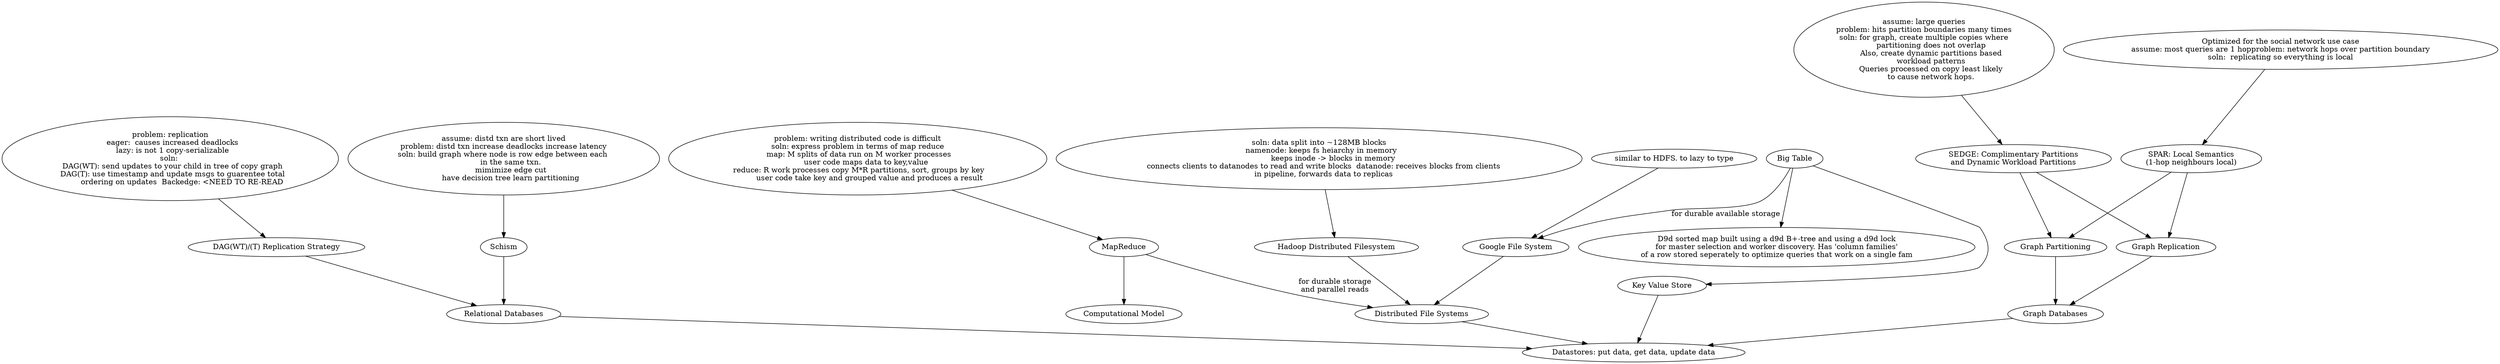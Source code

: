 digraph large_scale_paper_metadata {
/* graph properties */
graph [label_scheme=1];

/* edges */

/* topic hiearchy */
databases -> datastore
dfs -> datastore
kv_store -> datastore
graph_dbs -> datastore

graph_partitioning -> graph_dbs
graph_replication -> graph_dbs

/* papers to topics */
schism -> databases
dag_wt_t -> databases
sedge -> graph_replication
sedge -> graph_partitioning
spar -> graph_replication
spar -> graph_partitioning
map_reduce -> computational_model
hdfs -> dfs
gfs -> dfs
big_table -> kv_store

/* papers to papers */
map_reduce -> dfs[label=
  "for durable storage\n"
  + "and parallel reads"
  ]
big_table -> gfs[label="for durable available storage"]

/* descriptions to papers */
schism_desc -> schism
dag_wt_t_desc -> dag_wt_t
sedge_desc -> sedge
spar_desc -> spar
map_reduce_desc -> map_reduce
hdfs_desc -> hdfs
gfs_desc -> gfs
big_table -> big_table_desc



node [shape=box]; 

datastore[label="Datastores: put data, get data, update data"]

/* top level nodes */
databases[label="Relational Databases"]
graph_dbs[label="Graph Databases"]
dfs[label="Distributed File Systems"]
computational_model[label="Computational Model"]
kv_store[label="Key Value Store"]

/* 2nd level topics */ 

/* graph databases */
graph_partitioning [label="Graph Partitioning"]
graph_replication [label="Graph Replication"]

/* paper nodes */
node [shape=circle]; 
schism [label="Schism"]
dag_wt_t [label="DAG(WT)/(T) Replication Strategy"]
sedge[label="SEDGE: Complimentary Partitions\nand Dynamic Workload Partitions"]
spar[label="SPAR: Local Semantics\n(1-hop neighbours local)"]
map_reduce[label="MapReduce"]
hdfs[label="Hadoop Distributed Filesystem"]
gfs[label="Google File System"]
big_table[label="Big Table"]

/* description of paper nodes */
schism_desc [label=
    "assume: distd txn are short lived\n"
  + "problem: distd txn increase deadlocks increase latency\n"
  + "soln: build graph where node is row edge between each \n"
  + "      in the same txn.\n"
  + "      mimimize edge cut\n"
  + "      have decision tree learn partitioning\n"
  ]

dag_wt_t_desc [label=
    "problem: replication\n"
  + "  eager:  causes increased deadlocks\n"
  + "  lazy: is not 1 copy-serializable\n"
  + "soln: \n"
  + "  DAG(WT): send updates to your child in tree of copy graph\n"  
  + "  DAG(T): use timestamp and update msgs to guarentee total\n"  
  + "          ordering on updates"
  + "  Backedge: <NEED TO RE-READ"  
  ]

spar_desc[label=
    "Optimized for the social network use case\n"
  + "assume: most queries are 1 hop"
  + "problem: network hops over partition boundary\n"
  + "soln:  replicating so everything is local"
  ]

sedge_desc[label=
    "assume: large queries\n"
  + "problem: hits partition boundaries many times\n"
  + "soln: for graph, create multiple copies where\n"
  + "      partitioning does not overlap\n"
  + "      Also, create dynamic partitions based\n"
  + "      workload patterns\n"
  + "      Queries processed on copy least likely\n"
  + "      to cause network hops."
  ]

map_reduce_desc[label=
    "problem: writing distributed code is difficult\n"
  + "soln: express problem in terms of map reduce\n"
  + "  map: M splits of data run on M worker processes \n"
  + "       user code maps data to key,value\n"
  + "  reduce: R work processes copy M*R partitions, sort, groups by key \n"
  + "          user code take key and grouped value and produces a result"
  ]

hdfs_desc[label=
    "soln: data split into ~128MB blocks\n"
  + "  namenode: keeps fs heiarchy in memory\n"
  + "            keeps inode -> blocks in memory\n"
  + "    connects clients to datanodes to read and write blocks"
  + "  datanode: receives blocks from clients\n"
  + "    in pipeline, forwards data to replicas"
  ]


gfs_desc[label="similar to HDFS. to lazy to type"]

big_table_desc[label=
    "D9d sorted map built using a d9d B+-tree and using a d9d lock\n"
  + "for master selection and worker discovery. Has 'column families'\n"
  + "of a row stored seperately to optimize queries that work on a single fam"
  ]

} 





